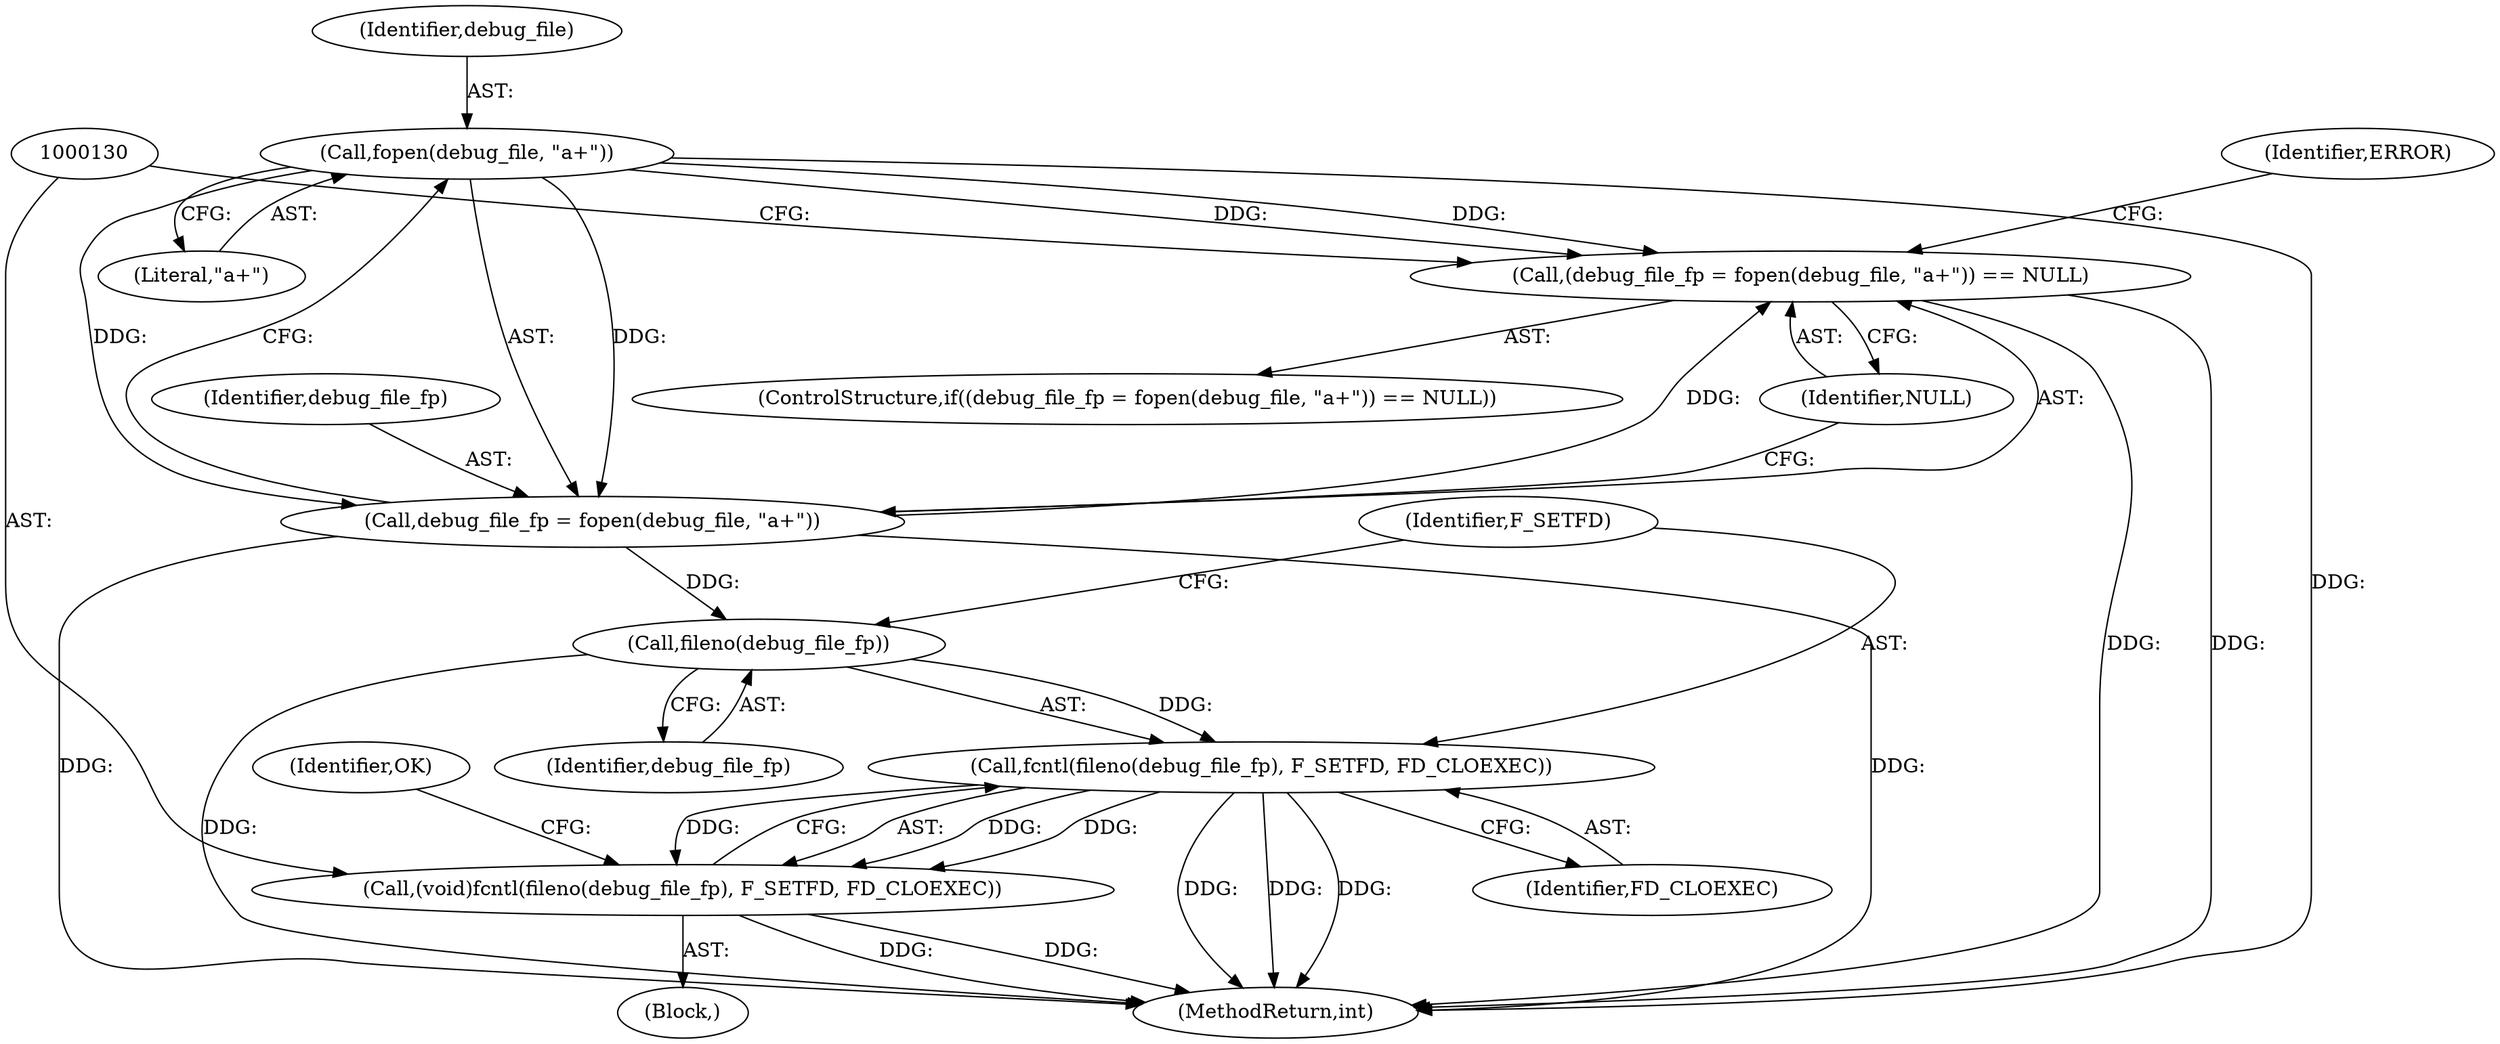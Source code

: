 digraph "1_nagioscore_c29557dec91eba2306f5fb11b8da4474ba63f8c4@API" {
"1000123" [label="(Call,fopen(debug_file, \"a+\"))"];
"1000120" [label="(Call,(debug_file_fp = fopen(debug_file, \"a+\")) == NULL)"];
"1000121" [label="(Call,debug_file_fp = fopen(debug_file, \"a+\"))"];
"1000132" [label="(Call,fileno(debug_file_fp))"];
"1000131" [label="(Call,fcntl(fileno(debug_file_fp), F_SETFD, FD_CLOEXEC))"];
"1000129" [label="(Call,(void)fcntl(fileno(debug_file_fp), F_SETFD, FD_CLOEXEC))"];
"1000137" [label="(Identifier,OK)"];
"1000120" [label="(Call,(debug_file_fp = fopen(debug_file, \"a+\")) == NULL)"];
"1000131" [label="(Call,fcntl(fileno(debug_file_fp), F_SETFD, FD_CLOEXEC))"];
"1000134" [label="(Identifier,F_SETFD)"];
"1000129" [label="(Call,(void)fcntl(fileno(debug_file_fp), F_SETFD, FD_CLOEXEC))"];
"1000128" [label="(Identifier,ERROR)"];
"1000119" [label="(ControlStructure,if((debug_file_fp = fopen(debug_file, \"a+\")) == NULL))"];
"1000122" [label="(Identifier,debug_file_fp)"];
"1000125" [label="(Literal,\"a+\")"];
"1000124" [label="(Identifier,debug_file)"];
"1000138" [label="(MethodReturn,int)"];
"1000133" [label="(Identifier,debug_file_fp)"];
"1000126" [label="(Identifier,NULL)"];
"1000104" [label="(Block,)"];
"1000132" [label="(Call,fileno(debug_file_fp))"];
"1000135" [label="(Identifier,FD_CLOEXEC)"];
"1000123" [label="(Call,fopen(debug_file, \"a+\"))"];
"1000121" [label="(Call,debug_file_fp = fopen(debug_file, \"a+\"))"];
"1000123" -> "1000121"  [label="AST: "];
"1000123" -> "1000125"  [label="CFG: "];
"1000124" -> "1000123"  [label="AST: "];
"1000125" -> "1000123"  [label="AST: "];
"1000121" -> "1000123"  [label="CFG: "];
"1000123" -> "1000138"  [label="DDG: "];
"1000123" -> "1000120"  [label="DDG: "];
"1000123" -> "1000120"  [label="DDG: "];
"1000123" -> "1000121"  [label="DDG: "];
"1000123" -> "1000121"  [label="DDG: "];
"1000120" -> "1000119"  [label="AST: "];
"1000120" -> "1000126"  [label="CFG: "];
"1000121" -> "1000120"  [label="AST: "];
"1000126" -> "1000120"  [label="AST: "];
"1000128" -> "1000120"  [label="CFG: "];
"1000130" -> "1000120"  [label="CFG: "];
"1000120" -> "1000138"  [label="DDG: "];
"1000120" -> "1000138"  [label="DDG: "];
"1000121" -> "1000120"  [label="DDG: "];
"1000122" -> "1000121"  [label="AST: "];
"1000126" -> "1000121"  [label="CFG: "];
"1000121" -> "1000138"  [label="DDG: "];
"1000121" -> "1000138"  [label="DDG: "];
"1000121" -> "1000132"  [label="DDG: "];
"1000132" -> "1000131"  [label="AST: "];
"1000132" -> "1000133"  [label="CFG: "];
"1000133" -> "1000132"  [label="AST: "];
"1000134" -> "1000132"  [label="CFG: "];
"1000132" -> "1000138"  [label="DDG: "];
"1000132" -> "1000131"  [label="DDG: "];
"1000131" -> "1000129"  [label="AST: "];
"1000131" -> "1000135"  [label="CFG: "];
"1000134" -> "1000131"  [label="AST: "];
"1000135" -> "1000131"  [label="AST: "];
"1000129" -> "1000131"  [label="CFG: "];
"1000131" -> "1000138"  [label="DDG: "];
"1000131" -> "1000138"  [label="DDG: "];
"1000131" -> "1000138"  [label="DDG: "];
"1000131" -> "1000129"  [label="DDG: "];
"1000131" -> "1000129"  [label="DDG: "];
"1000131" -> "1000129"  [label="DDG: "];
"1000129" -> "1000104"  [label="AST: "];
"1000130" -> "1000129"  [label="AST: "];
"1000137" -> "1000129"  [label="CFG: "];
"1000129" -> "1000138"  [label="DDG: "];
"1000129" -> "1000138"  [label="DDG: "];
}
